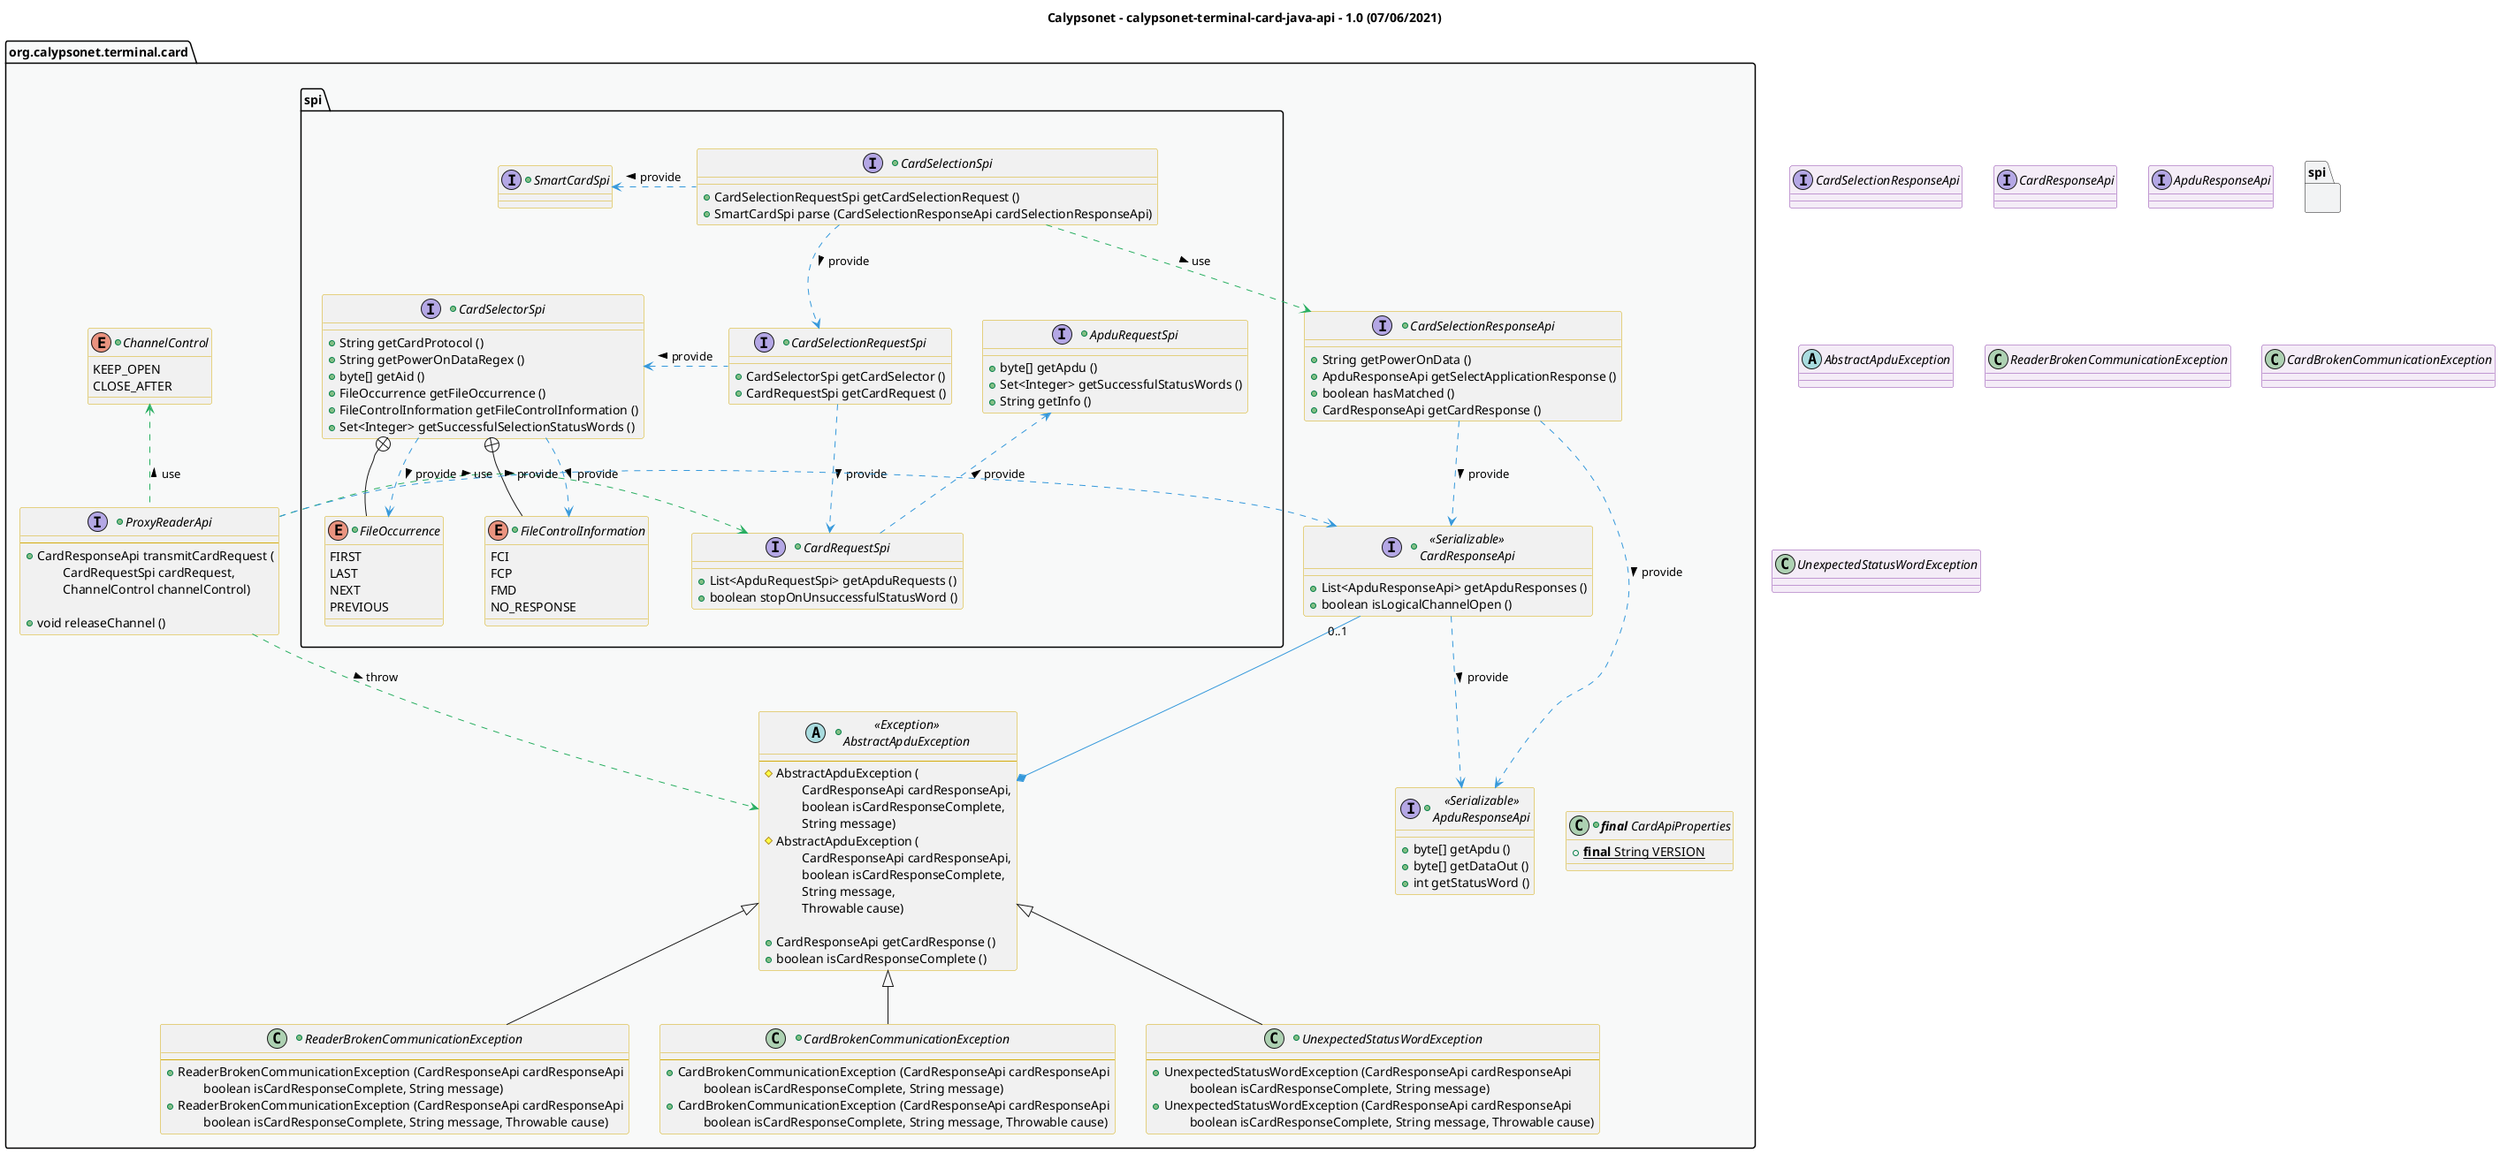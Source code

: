 @startuml
title
        Calypsonet - calypsonet-terminal-card-java-api - 1.0 (07/06/2021)
end title

' == THEME ==

'Couleurs issues de : https://htmlcolorcodes.com/fr/tableau-de-couleur/tableau-de-couleur-design-plat/
!define C_GREY1 F8F9F9
!define C_GREY2 F2F3F4
!define C_GREY3 E5E7E9
!define C_GREY4 D7DBDD
!define C_GREY5 CACFD2
!define C_GREY6 BDC3C7
!define C_LINK 3498DB
!define C_USE 27AE60

skinparam Shadowing false
skinparam ClassFontStyle italic
skinparam ClassBorderColor #D4AC0D
skinparam stereotypeABorderColor #A9DCDF
skinparam stereotypeIBorderColor #B4A7E5
skinparam stereotypeCBorderColor #ADD1B2
skinparam stereotypeEBorderColor #EB93DF
' Red
skinparam ClassBackgroundColor<<red>> #FDEDEC
skinparam ClassBorderColor<<red>> #E74C3C
hide <<red>> stereotype
' Purple
skinparam ClassBackgroundColor<<purple>> #F4ECF7
skinparam ClassBorderColor<<purple>> #8E44AD
hide <<purple>> stereotype
' blue
skinparam ClassBackgroundColor<<blue>> #EBF5FB
skinparam ClassBorderColor<<blue>> #3498DB
hide <<blue>> stereotype
' Green
skinparam ClassBackgroundColor<<green>> #E9F7EF
skinparam ClassBorderColor<<green>> #27AE60
hide <<green>> stereotype
' Grey
skinparam ClassBackgroundColor<<grey>> #EAECEE
skinparam ClassBorderColor<<grey>> #2C3E50
hide <<grey>> stereotype

' == CONTENT ==

package "org.calypsonet.terminal.card" as api {
    ' SPI
    package spi {
        +interface CardSelectionSpi {
            +CardSelectionRequestSpi getCardSelectionRequest ()
            +SmartCardSpi parse (CardSelectionResponseApi cardSelectionResponseApi)
        }
        +interface CardSelectorSpi {
            +String getCardProtocol ()
            +String getPowerOnDataRegex ()
            +byte[] getAid ()
            +FileOccurrence getFileOccurrence ()
            +FileControlInformation getFileControlInformation ()
            +Set<Integer> getSuccessfulSelectionStatusWords ()
        }
        +enum FileOccurrence {
            FIRST
            LAST
            NEXT
            PREVIOUS
        }
        +enum FileControlInformation {
            FCI
            FCP
            FMD
            NO_RESPONSE
        }
        +interface SmartCardSpi {
        }
        ' REQUEST
        together {
            +interface CardSelectionRequestSpi {
                +CardSelectorSpi getCardSelector ()
                +CardRequestSpi getCardRequest ()
            }
            +interface CardRequestSpi {
                +List<ApduRequestSpi> getApduRequests ()
                +boolean stopOnUnsuccessfulStatusWord ()
            }
            +interface ApduRequestSpi {
                +byte[] getApdu ()
                +Set<Integer> getSuccessfulStatusWords ()
                +String getInfo ()
            }
        }
    }
    +interface ProxyReaderApi {
        --
        +CardResponseApi transmitCardRequest (
            \tCardRequestSpi cardRequest,
            \tChannelControl channelControl)

        +void releaseChannel ()
    }
    +enum ChannelControl {
        KEEP_OPEN
        CLOSE_AFTER
    }
    ' RESPONSE
    together {
        +class "**final** CardApiProperties" as ApiProperties {
            +{static} **final** String VERSION
        }
        +interface CardSelectionResponseApi {
            +String getPowerOnData ()
            +ApduResponseApi getSelectApplicationResponse ()
            +boolean hasMatched ()
            +CardResponseApi getCardResponse ()
        }
        +interface "<<Serializable>>\nCardResponseApi" as CardResponseApi {
            +List<ApduResponseApi> getApduResponses ()
            +boolean isLogicalChannelOpen ()
        }
        +interface "<<Serializable>>\nApduResponseApi" as ApduResponseApi {
            +byte[] getApdu ()
            +byte[] getDataOut ()
            +int getStatusWord ()
        }
    }
    +abstract class "<<Exception>>\nAbstractApduException" as AbstractApduException {
        --
        #AbstractApduException (
            \tCardResponseApi cardResponseApi,
            \tboolean isCardResponseComplete,
            \tString message)
        #AbstractApduException (
            \tCardResponseApi cardResponseApi,
            \tboolean isCardResponseComplete,
            \tString message,
            \tThrowable cause)

        +CardResponseApi getCardResponse ()
        +boolean isCardResponseComplete ()
    }
    +class ReaderBrokenCommunicationException extends AbstractApduException {
        --
        +ReaderBrokenCommunicationException (CardResponseApi cardResponseApi
            \tboolean isCardResponseComplete, String message)
        +ReaderBrokenCommunicationException (CardResponseApi cardResponseApi
            \tboolean isCardResponseComplete, String message, Throwable cause)
    }
    +class CardBrokenCommunicationException extends AbstractApduException {
        --
        +CardBrokenCommunicationException (CardResponseApi cardResponseApi
            \tboolean isCardResponseComplete, String message)
        +CardBrokenCommunicationException (CardResponseApi cardResponseApi
            \tboolean isCardResponseComplete, String message, Throwable cause)
    }
    +class UnexpectedStatusWordException extends AbstractApduException {
        --
        +UnexpectedStatusWordException (CardResponseApi cardResponseApi
            \tboolean isCardResponseComplete, String message)
        +UnexpectedStatusWordException (CardResponseApi cardResponseApi
            \tboolean isCardResponseComplete, String message, Throwable cause)
    }
}

' Associations

CardSelectionSpi .left.> SmartCardSpi #C_LINK : provide >
CardSelectionSpi ..> CardSelectionRequestSpi #C_LINK : provide >
CardSelectionSpi ..> CardSelectionResponseApi #C_USE : use >

CardSelectionRequestSpi .left.> CardSelectorSpi #C_LINK : provide >
CardSelectionRequestSpi ..> CardRequestSpi #C_LINK : provide >

CardSelectorSpi +-- FileOccurrence
CardSelectorSpi ..> FileOccurrence #C_LINK : provide >
CardSelectorSpi +-- FileControlInformation
CardSelectorSpi ..> FileControlInformation #C_LINK : provide >

CardRequestSpi ..> ApduRequestSpi #C_LINK : provide >

CardSelectionResponseApi ..> ApduResponseApi #C_LINK : provide >
CardSelectionResponseApi ..> CardResponseApi #C_LINK : provide >

CardResponseApi ..> ApduResponseApi #C_LINK : provide >

AbstractApduException *-up- "0..1" CardResponseApi #C_LINK

ProxyReaderApi .left.> CardRequestSpi #C_USE : use >
ProxyReaderApi .up.> ChannelControl #C_USE : use >

ProxyReaderApi .right.> CardResponseApi #C_LINK : provide >
ProxyReaderApi ..> AbstractApduException #C_USE : throw >

' == LAYOUT ==

ApiProperties -[hidden]left- CardSelectionResponseApi
spi -[hidden]- CardSelectionResponseApi

' == STYLE ==

package api #C_GREY1 {}
package spi #C_GREY2 {}

interface CardSelectionResponseApi <<purple>>
interface CardResponseApi <<purple>>
interface ApduResponseApi <<purple>>
abstract class AbstractApduException <<purple>>
class ReaderBrokenCommunicationException <<purple>>
class CardBrokenCommunicationException <<purple>>
class UnexpectedStatusWordException <<purple>>

@enduml